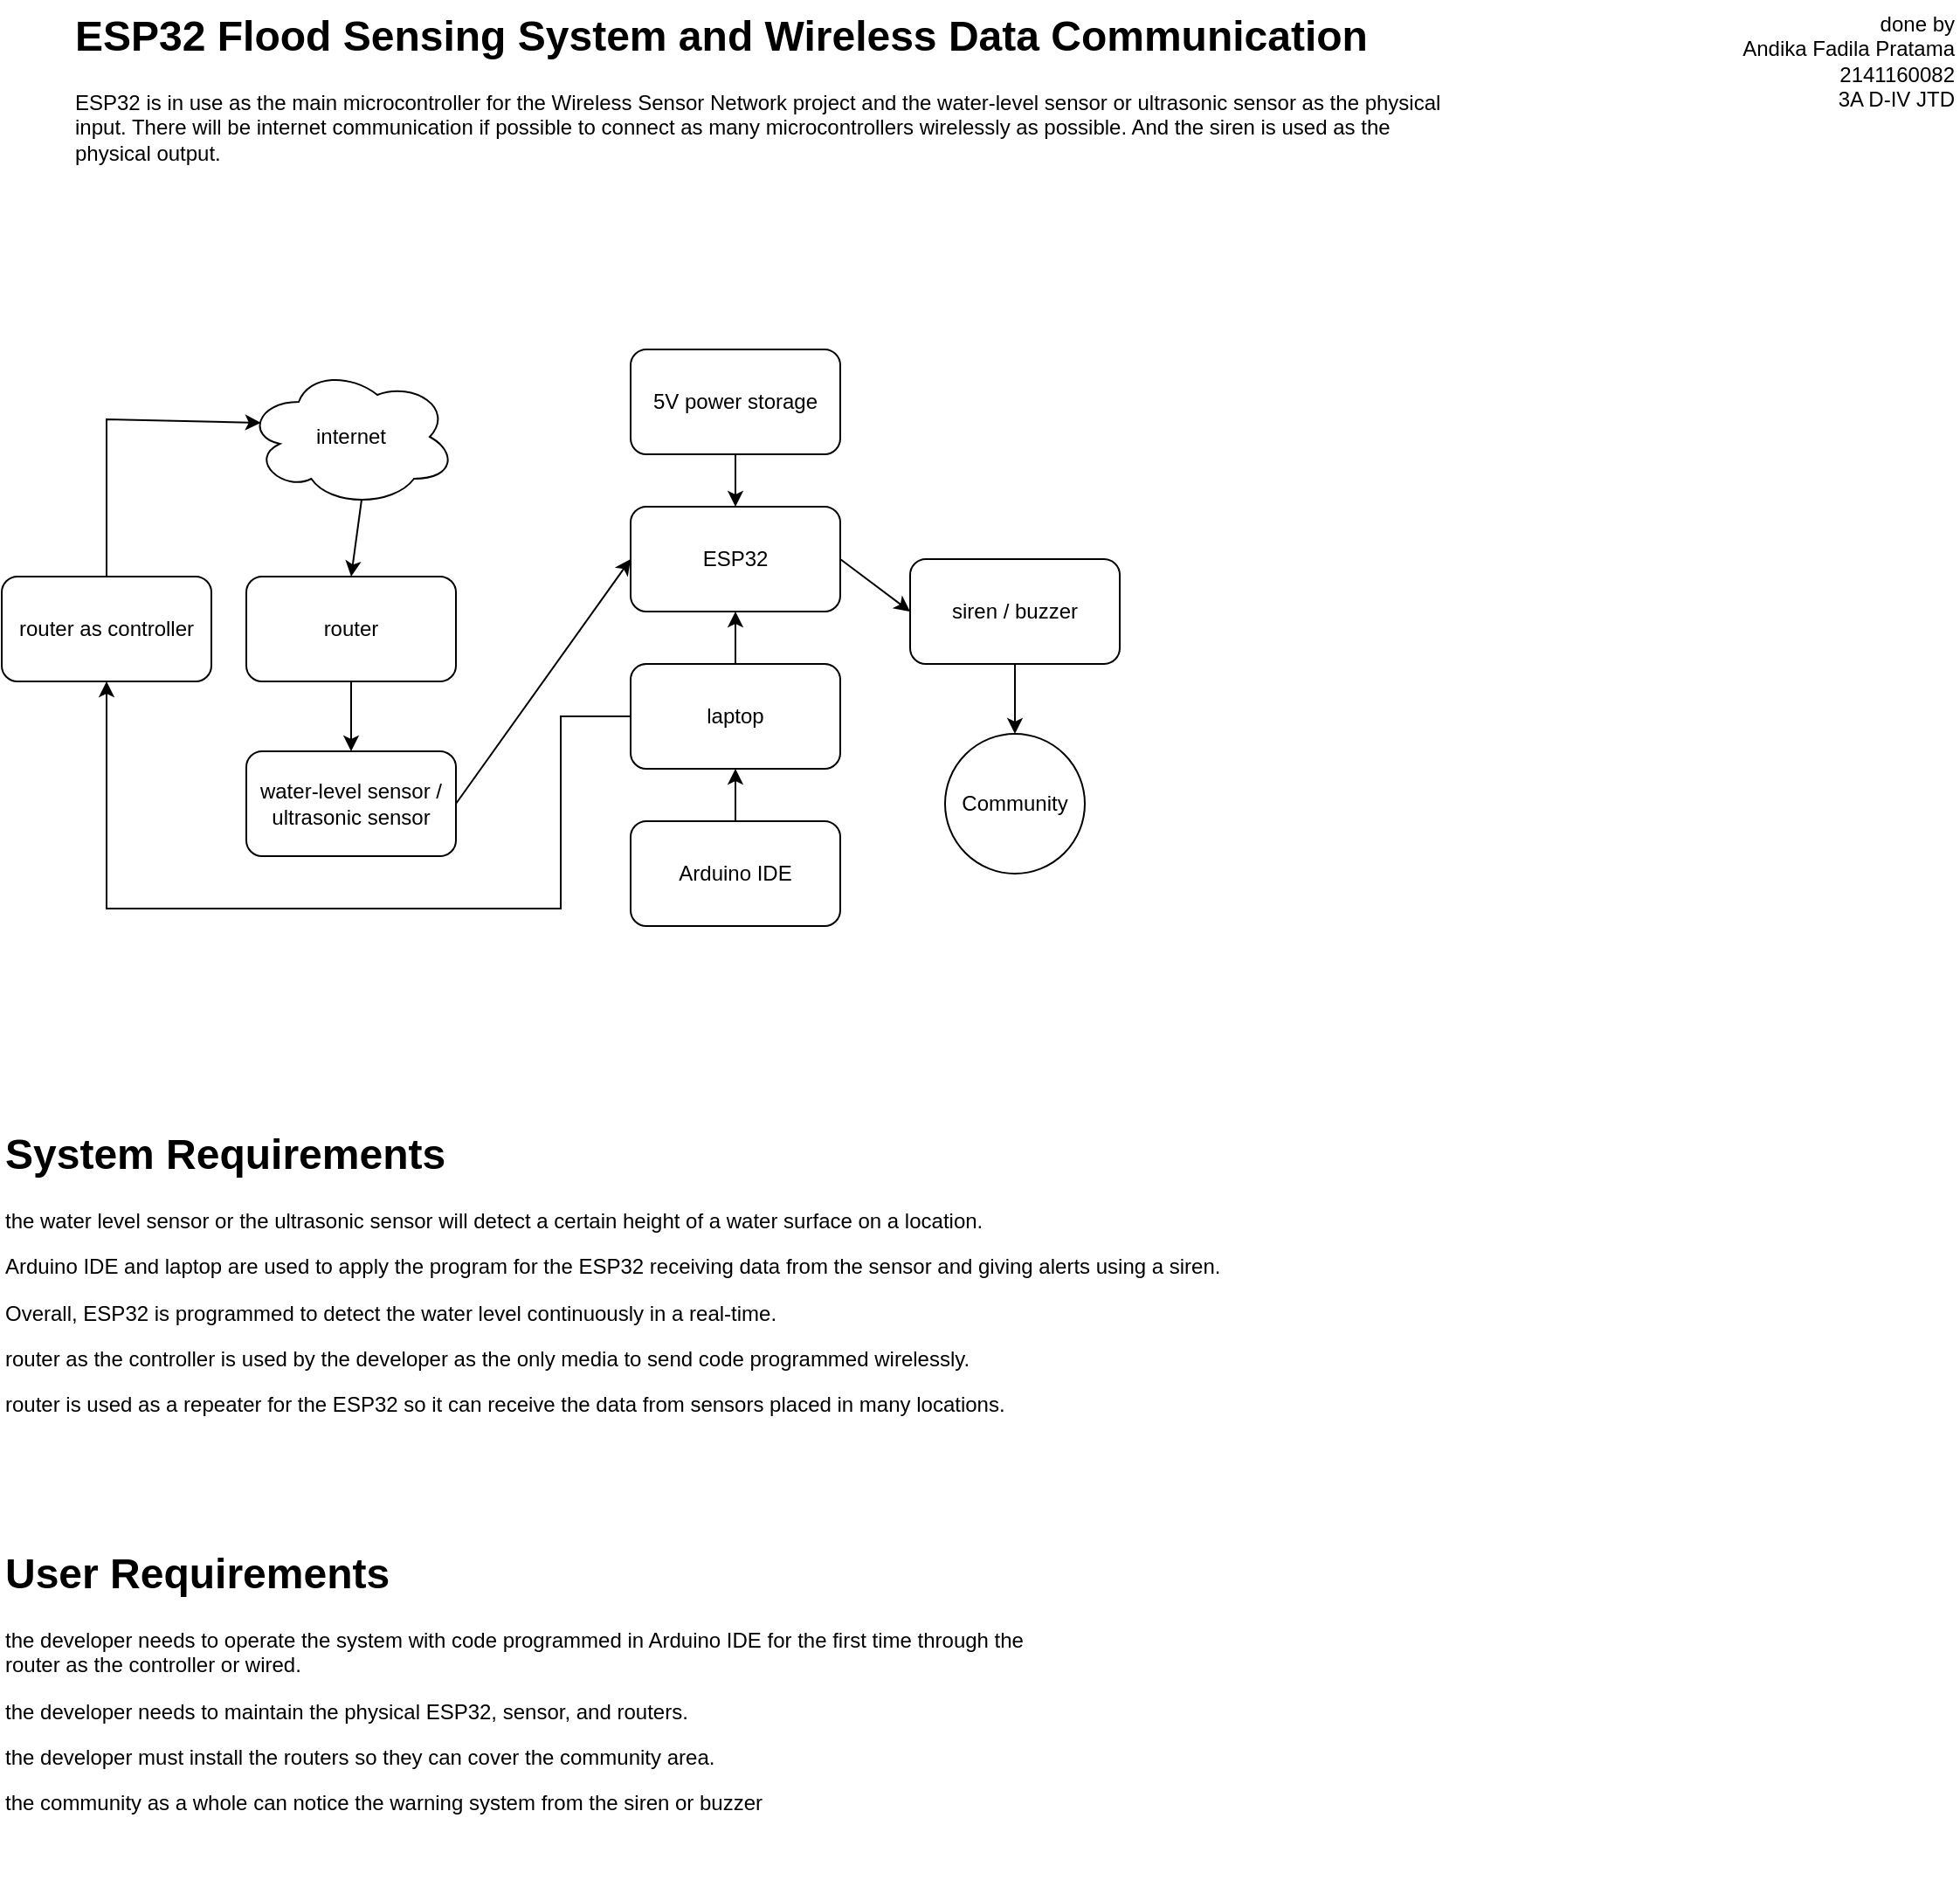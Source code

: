 <mxfile version="24.2.0" type="github">
  <diagram name="Page-1" id="tgPLA6SxDmpjASrpm9ep">
    <mxGraphModel dx="1194" dy="639" grid="1" gridSize="10" guides="1" tooltips="1" connect="1" arrows="1" fold="1" page="1" pageScale="1" pageWidth="4681" pageHeight="3300" math="0" shadow="0">
      <root>
        <mxCell id="0" />
        <mxCell id="1" parent="0" />
        <mxCell id="uWdfcczZp8XXyC7CWnQV-1" value="ESP32" style="rounded=1;whiteSpace=wrap;html=1;" parent="1" vertex="1">
          <mxGeometry x="400" y="330" width="120" height="60" as="geometry" />
        </mxCell>
        <mxCell id="uWdfcczZp8XXyC7CWnQV-2" value="water-level sensor / ultrasonic sensor" style="rounded=1;whiteSpace=wrap;html=1;" parent="1" vertex="1">
          <mxGeometry x="180" y="470" width="120" height="60" as="geometry" />
        </mxCell>
        <mxCell id="uWdfcczZp8XXyC7CWnQV-3" value="laptop" style="rounded=1;whiteSpace=wrap;html=1;" parent="1" vertex="1">
          <mxGeometry x="400" y="420" width="120" height="60" as="geometry" />
        </mxCell>
        <mxCell id="uWdfcczZp8XXyC7CWnQV-4" value="router" style="rounded=1;whiteSpace=wrap;html=1;" parent="1" vertex="1">
          <mxGeometry x="180" y="370" width="120" height="60" as="geometry" />
        </mxCell>
        <mxCell id="uWdfcczZp8XXyC7CWnQV-6" value="internet" style="ellipse;shape=cloud;whiteSpace=wrap;html=1;" parent="1" vertex="1">
          <mxGeometry x="180" y="250" width="120" height="80" as="geometry" />
        </mxCell>
        <mxCell id="uWdfcczZp8XXyC7CWnQV-7" value="siren / buzzer" style="rounded=1;whiteSpace=wrap;html=1;" parent="1" vertex="1">
          <mxGeometry x="560" y="360" width="120" height="60" as="geometry" />
        </mxCell>
        <mxCell id="uWdfcczZp8XXyC7CWnQV-8" value="Arduino IDE" style="rounded=1;whiteSpace=wrap;html=1;" parent="1" vertex="1">
          <mxGeometry x="400" y="510" width="120" height="60" as="geometry" />
        </mxCell>
        <mxCell id="uWdfcczZp8XXyC7CWnQV-10" value="Community" style="ellipse;whiteSpace=wrap;html=1;aspect=fixed;" parent="1" vertex="1">
          <mxGeometry x="580" y="460" width="80" height="80" as="geometry" />
        </mxCell>
        <mxCell id="uWdfcczZp8XXyC7CWnQV-11" value="" style="endArrow=classic;html=1;rounded=0;entryX=0.5;entryY=0;entryDx=0;entryDy=0;exitX=0.55;exitY=0.95;exitDx=0;exitDy=0;exitPerimeter=0;" parent="1" source="uWdfcczZp8XXyC7CWnQV-6" target="uWdfcczZp8XXyC7CWnQV-4" edge="1">
          <mxGeometry width="50" height="50" relative="1" as="geometry">
            <mxPoint x="210" y="340" as="sourcePoint" />
            <mxPoint x="690" y="500" as="targetPoint" />
          </mxGeometry>
        </mxCell>
        <mxCell id="uWdfcczZp8XXyC7CWnQV-12" value="" style="endArrow=classic;html=1;rounded=0;exitX=0.5;exitY=1;exitDx=0;exitDy=0;entryX=0.5;entryY=0;entryDx=0;entryDy=0;" parent="1" source="uWdfcczZp8XXyC7CWnQV-4" target="uWdfcczZp8XXyC7CWnQV-2" edge="1">
          <mxGeometry width="50" height="50" relative="1" as="geometry">
            <mxPoint x="640" y="550" as="sourcePoint" />
            <mxPoint x="690" y="500" as="targetPoint" />
          </mxGeometry>
        </mxCell>
        <mxCell id="uWdfcczZp8XXyC7CWnQV-13" value="" style="endArrow=classic;html=1;rounded=0;exitX=1;exitY=0.5;exitDx=0;exitDy=0;entryX=0;entryY=0.5;entryDx=0;entryDy=0;" parent="1" source="uWdfcczZp8XXyC7CWnQV-2" target="uWdfcczZp8XXyC7CWnQV-1" edge="1">
          <mxGeometry width="50" height="50" relative="1" as="geometry">
            <mxPoint x="570" y="520" as="sourcePoint" />
            <mxPoint x="620" y="470" as="targetPoint" />
          </mxGeometry>
        </mxCell>
        <mxCell id="uWdfcczZp8XXyC7CWnQV-16" value="" style="endArrow=classic;html=1;rounded=0;exitX=1;exitY=0.5;exitDx=0;exitDy=0;entryX=0;entryY=0.5;entryDx=0;entryDy=0;" parent="1" source="uWdfcczZp8XXyC7CWnQV-1" target="uWdfcczZp8XXyC7CWnQV-7" edge="1">
          <mxGeometry width="50" height="50" relative="1" as="geometry">
            <mxPoint x="570" y="520" as="sourcePoint" />
            <mxPoint x="620" y="470" as="targetPoint" />
          </mxGeometry>
        </mxCell>
        <mxCell id="uWdfcczZp8XXyC7CWnQV-17" value="" style="endArrow=classic;html=1;rounded=0;exitX=0.5;exitY=1;exitDx=0;exitDy=0;entryX=0.5;entryY=0;entryDx=0;entryDy=0;" parent="1" source="uWdfcczZp8XXyC7CWnQV-7" target="uWdfcczZp8XXyC7CWnQV-10" edge="1">
          <mxGeometry width="50" height="50" relative="1" as="geometry">
            <mxPoint x="670" y="520" as="sourcePoint" />
            <mxPoint x="720" y="470" as="targetPoint" />
          </mxGeometry>
        </mxCell>
        <mxCell id="uWdfcczZp8XXyC7CWnQV-18" value="&lt;h1 style=&quot;margin-top: 0px;&quot;&gt;ESP32 Flood Sensing System and Wireless Data Communication&lt;/h1&gt;&lt;p&gt;ESP32 is in use as the main microcontroller for the Wireless Sensor Network project and the water-level sensor or ultrasonic sensor as the physical input. There will be internet communication if possible to connect as many microcontrollers wirelessly as possible. And the siren is used as the physical output.&lt;/p&gt;" style="text;html=1;whiteSpace=wrap;overflow=hidden;rounded=0;" parent="1" vertex="1">
          <mxGeometry x="80" y="40" width="800" height="120" as="geometry" />
        </mxCell>
        <mxCell id="uWdfcczZp8XXyC7CWnQV-22" value="&lt;h1 style=&quot;margin-top: 0px;&quot;&gt;System Requirements&lt;/h1&gt;&lt;p&gt;the water level sensor or the ultrasonic sensor will detect a certain height of a water surface on a location.&lt;/p&gt;&lt;p&gt;Arduino IDE and laptop are used to apply the program for the ESP32 receiving data from the sensor and giving alerts using a siren.&lt;/p&gt;&lt;p&gt;Overall, ESP32 is programmed to detect the water level continuously in a real-time.&lt;/p&gt;&lt;p&gt;&lt;span style=&quot;background-color: initial;&quot;&gt;router as the controller is used by the developer as the only media to send code programmed wirelessly.&lt;/span&gt;&lt;br&gt;&lt;/p&gt;&lt;p&gt;&lt;span style=&quot;background-color: initial;&quot;&gt;router is used as a repeater for the ESP32 so it can receive the data from sensors placed in many locations.&lt;/span&gt;&lt;/p&gt;" style="text;html=1;whiteSpace=wrap;overflow=hidden;rounded=0;" parent="1" vertex="1">
          <mxGeometry x="40" y="680" width="760" height="200" as="geometry" />
        </mxCell>
        <mxCell id="uWdfcczZp8XXyC7CWnQV-23" value="&lt;h1 style=&quot;margin-top: 0px;&quot;&gt;User Requirements&lt;/h1&gt;&lt;p&gt;&lt;span style=&quot;background-color: initial;&quot;&gt;the developer needs to operate the system with code programmed in Arduino IDE for the first time through the router as the controller or wired.&lt;/span&gt;&lt;br&gt;&lt;/p&gt;&lt;p&gt;&lt;span style=&quot;background-color: initial;&quot;&gt;the developer needs to maintain the physical ESP32, sensor, and routers.&lt;/span&gt;&lt;/p&gt;&lt;p&gt;&lt;span style=&quot;background-color: initial;&quot;&gt;the developer must install the routers so they can cover the community area.&lt;/span&gt;&lt;/p&gt;&lt;p&gt;&lt;span style=&quot;background-color: initial;&quot;&gt;the community as a whole can notice the warning system from the siren or buzzer&lt;/span&gt;&lt;/p&gt;" style="text;html=1;whiteSpace=wrap;overflow=hidden;rounded=0;" parent="1" vertex="1">
          <mxGeometry x="40" y="920" width="600" height="200" as="geometry" />
        </mxCell>
        <mxCell id="uWdfcczZp8XXyC7CWnQV-24" value="done by&lt;div&gt;Andika Fadila Pratama&lt;/div&gt;&lt;div&gt;2141160082&lt;/div&gt;&lt;div&gt;3A D-IV JTD&lt;/div&gt;" style="text;html=1;align=right;verticalAlign=middle;whiteSpace=wrap;rounded=0;" parent="1" vertex="1">
          <mxGeometry x="840" y="40" width="320" height="70" as="geometry" />
        </mxCell>
        <mxCell id="HZoSv1cubrQ0A7mvZKxH-2" value="5V power storage&lt;div&gt;&lt;/div&gt;" style="rounded=1;whiteSpace=wrap;html=1;" vertex="1" parent="1">
          <mxGeometry x="400" y="240" width="120" height="60" as="geometry" />
        </mxCell>
        <mxCell id="HZoSv1cubrQ0A7mvZKxH-3" value="" style="endArrow=classic;html=1;rounded=0;exitX=0.5;exitY=1;exitDx=0;exitDy=0;entryX=0.5;entryY=0;entryDx=0;entryDy=0;" edge="1" parent="1" source="HZoSv1cubrQ0A7mvZKxH-2" target="uWdfcczZp8XXyC7CWnQV-1">
          <mxGeometry width="50" height="50" relative="1" as="geometry">
            <mxPoint x="650" y="560" as="sourcePoint" />
            <mxPoint x="700" y="510" as="targetPoint" />
          </mxGeometry>
        </mxCell>
        <mxCell id="HZoSv1cubrQ0A7mvZKxH-5" value="" style="endArrow=classic;html=1;rounded=0;entryX=0.5;entryY=1;entryDx=0;entryDy=0;exitX=0.5;exitY=0;exitDx=0;exitDy=0;" edge="1" parent="1" source="uWdfcczZp8XXyC7CWnQV-8" target="uWdfcczZp8XXyC7CWnQV-3">
          <mxGeometry width="50" height="50" relative="1" as="geometry">
            <mxPoint x="650" y="560" as="sourcePoint" />
            <mxPoint x="700" y="510" as="targetPoint" />
          </mxGeometry>
        </mxCell>
        <mxCell id="HZoSv1cubrQ0A7mvZKxH-6" value="router as controller" style="rounded=1;whiteSpace=wrap;html=1;" vertex="1" parent="1">
          <mxGeometry x="40" y="370" width="120" height="60" as="geometry" />
        </mxCell>
        <mxCell id="HZoSv1cubrQ0A7mvZKxH-8" value="" style="endArrow=classic;html=1;rounded=0;entryX=0.5;entryY=1;entryDx=0;entryDy=0;exitX=0.5;exitY=0;exitDx=0;exitDy=0;" edge="1" parent="1" source="uWdfcczZp8XXyC7CWnQV-3" target="uWdfcczZp8XXyC7CWnQV-1">
          <mxGeometry width="50" height="50" relative="1" as="geometry">
            <mxPoint x="560" y="560" as="sourcePoint" />
            <mxPoint x="610" y="510" as="targetPoint" />
          </mxGeometry>
        </mxCell>
        <mxCell id="HZoSv1cubrQ0A7mvZKxH-9" value="" style="endArrow=classic;html=1;rounded=0;entryX=0.5;entryY=1;entryDx=0;entryDy=0;exitX=0;exitY=0.5;exitDx=0;exitDy=0;" edge="1" parent="1" source="uWdfcczZp8XXyC7CWnQV-3" target="HZoSv1cubrQ0A7mvZKxH-6">
          <mxGeometry width="50" height="50" relative="1" as="geometry">
            <mxPoint x="560" y="560" as="sourcePoint" />
            <mxPoint x="610" y="510" as="targetPoint" />
            <Array as="points">
              <mxPoint x="360" y="450" />
              <mxPoint x="360" y="560" />
              <mxPoint x="100" y="560" />
            </Array>
          </mxGeometry>
        </mxCell>
        <mxCell id="HZoSv1cubrQ0A7mvZKxH-11" value="" style="endArrow=classic;html=1;rounded=0;entryX=0.07;entryY=0.4;entryDx=0;entryDy=0;entryPerimeter=0;exitX=0.5;exitY=0;exitDx=0;exitDy=0;" edge="1" parent="1" source="HZoSv1cubrQ0A7mvZKxH-6" target="uWdfcczZp8XXyC7CWnQV-6">
          <mxGeometry width="50" height="50" relative="1" as="geometry">
            <mxPoint x="560" y="560" as="sourcePoint" />
            <mxPoint x="610" y="510" as="targetPoint" />
            <Array as="points">
              <mxPoint x="100" y="280" />
            </Array>
          </mxGeometry>
        </mxCell>
      </root>
    </mxGraphModel>
  </diagram>
</mxfile>
